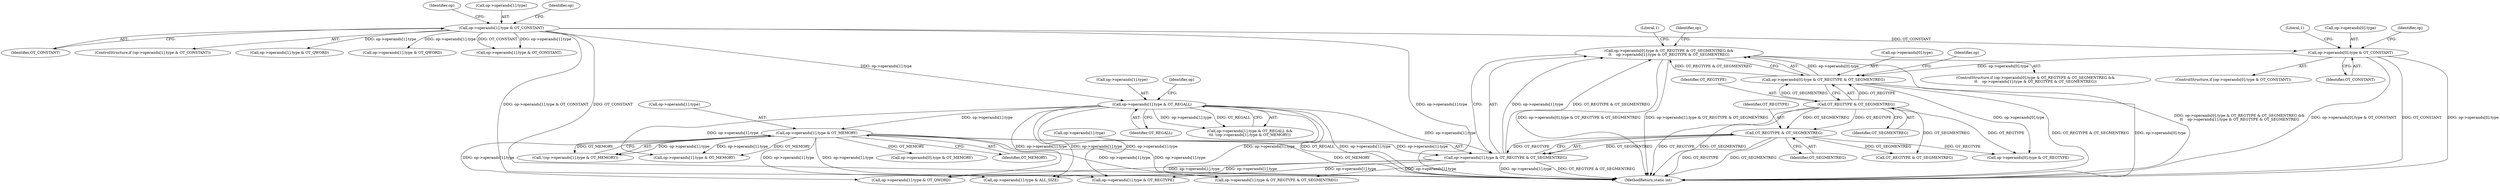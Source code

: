 digraph "0_radare2_f17bfd9f1da05f30f23a4dd05e9d2363e1406948@API" {
"1001289" [label="(Call,op->operands[0].type & OT_REGTYPE & OT_SEGMENTREG &&\n\t\t    op->operands[1].type & OT_REGTYPE & OT_SEGMENTREG)"];
"1001290" [label="(Call,op->operands[0].type & OT_REGTYPE & OT_SEGMENTREG)"];
"1001275" [label="(Call,op->operands[0].type & OT_CONSTANT)"];
"1000132" [label="(Call,op->operands[1].type & OT_CONSTANT)"];
"1001298" [label="(Call,OT_REGTYPE & OT_SEGMENTREG)"];
"1001301" [label="(Call,op->operands[1].type & OT_REGTYPE & OT_SEGMENTREG)"];
"1001264" [label="(Call,op->operands[1].type & OT_MEMORY)"];
"1001254" [label="(Call,op->operands[1].type & OT_REGALL)"];
"1001309" [label="(Call,OT_REGTYPE & OT_SEGMENTREG)"];
"1001291" [label="(Call,op->operands[0].type)"];
"1001275" [label="(Call,op->operands[0].type & OT_CONSTANT)"];
"1003216" [label="(MethodReturn,static int)"];
"1001301" [label="(Call,op->operands[1].type & OT_REGTYPE & OT_SEGMENTREG)"];
"1001255" [label="(Call,op->operands[1].type)"];
"1001311" [label="(Identifier,OT_SEGMENTREG)"];
"1001676" [label="(Call,op->operands[0].type & OT_MEMORY)"];
"1001299" [label="(Identifier,OT_REGTYPE)"];
"1001309" [label="(Call,OT_REGTYPE & OT_SEGMENTREG)"];
"1001528" [label="(Call,op->operands[1].type & OT_REGTYPE & OT_SEGMENTREG)"];
"1001294" [label="(Identifier,op)"];
"1001265" [label="(Call,op->operands[1].type)"];
"1001318" [label="(Call,op->operands[0].type & OT_REGTYPE)"];
"1001262" [label="(Identifier,OT_REGALL)"];
"1001272" [label="(Identifier,OT_MEMORY)"];
"1000140" [label="(Identifier,OT_CONSTANT)"];
"1001287" [label="(Literal,1)"];
"1001300" [label="(Identifier,OT_SEGMENTREG)"];
"1000147" [label="(Identifier,op)"];
"1001253" [label="(Call,op->operands[1].type & OT_REGALL &&\n\t\t\t !(op->operands[1].type & OT_MEMORY))"];
"1001274" [label="(ControlStructure,if (op->operands[0].type & OT_CONSTANT))"];
"1001254" [label="(Call,op->operands[1].type & OT_REGALL)"];
"1000133" [label="(Call,op->operands[1].type)"];
"1000131" [label="(ControlStructure,if (op->operands[1].type & OT_CONSTANT))"];
"1001298" [label="(Call,OT_REGTYPE & OT_SEGMENTREG)"];
"1001315" [label="(Literal,1)"];
"1001264" [label="(Call,op->operands[1].type & OT_MEMORY)"];
"1001276" [label="(Call,op->operands[0].type)"];
"1001263" [label="(Call,!(op->operands[1].type & OT_MEMORY))"];
"1001310" [label="(Identifier,OT_REGTYPE)"];
"1001302" [label="(Call,op->operands[1].type)"];
"1001536" [label="(Call,OT_REGTYPE & OT_SEGMENTREG)"];
"1001288" [label="(ControlStructure,if (op->operands[0].type & OT_REGTYPE & OT_SEGMENTREG &&\n\t\t    op->operands[1].type & OT_REGTYPE & OT_SEGMENTREG))"];
"1000226" [label="(Call,op->operands[1].type & OT_QWORD)"];
"1001988" [label="(Call,op->operands[1].type & OT_MEMORY)"];
"1001290" [label="(Call,op->operands[0].type & OT_REGTYPE & OT_SEGMENTREG)"];
"1000132" [label="(Call,op->operands[1].type & OT_CONSTANT)"];
"1001258" [label="(Identifier,op)"];
"1001322" [label="(Identifier,op)"];
"1001283" [label="(Identifier,OT_CONSTANT)"];
"1000361" [label="(Call,op->operands[1].type & OT_QWORD)"];
"1001305" [label="(Identifier,op)"];
"1001289" [label="(Call,op->operands[0].type & OT_REGTYPE & OT_SEGMENTREG &&\n\t\t    op->operands[1].type & OT_REGTYPE & OT_SEGMENTREG)"];
"1001394" [label="(Call,op->operands[1].type & OT_QWORD)"];
"1001349" [label="(Call,op->operands[1].type & ALL_SIZE)"];
"1000239" [label="(Call,op->operands[1].type & OT_CONSTANT)"];
"1001327" [label="(Call,op->operands[1].type & OT_REGTYPE)"];
"1001268" [label="(Identifier,op)"];
"1001289" -> "1001288"  [label="AST: "];
"1001289" -> "1001290"  [label="CFG: "];
"1001289" -> "1001301"  [label="CFG: "];
"1001290" -> "1001289"  [label="AST: "];
"1001301" -> "1001289"  [label="AST: "];
"1001315" -> "1001289"  [label="CFG: "];
"1001322" -> "1001289"  [label="CFG: "];
"1001289" -> "1003216"  [label="DDG: op->operands[0].type & OT_REGTYPE & OT_SEGMENTREG"];
"1001289" -> "1003216"  [label="DDG: op->operands[1].type & OT_REGTYPE & OT_SEGMENTREG"];
"1001289" -> "1003216"  [label="DDG: op->operands[0].type & OT_REGTYPE & OT_SEGMENTREG &&\n\t\t    op->operands[1].type & OT_REGTYPE & OT_SEGMENTREG"];
"1001290" -> "1001289"  [label="DDG: op->operands[0].type"];
"1001290" -> "1001289"  [label="DDG: OT_REGTYPE & OT_SEGMENTREG"];
"1001301" -> "1001289"  [label="DDG: op->operands[1].type"];
"1001301" -> "1001289"  [label="DDG: OT_REGTYPE & OT_SEGMENTREG"];
"1001290" -> "1001298"  [label="CFG: "];
"1001291" -> "1001290"  [label="AST: "];
"1001298" -> "1001290"  [label="AST: "];
"1001305" -> "1001290"  [label="CFG: "];
"1001290" -> "1003216"  [label="DDG: OT_REGTYPE & OT_SEGMENTREG"];
"1001290" -> "1003216"  [label="DDG: op->operands[0].type"];
"1001275" -> "1001290"  [label="DDG: op->operands[0].type"];
"1001298" -> "1001290"  [label="DDG: OT_REGTYPE"];
"1001298" -> "1001290"  [label="DDG: OT_SEGMENTREG"];
"1001290" -> "1001318"  [label="DDG: op->operands[0].type"];
"1001275" -> "1001274"  [label="AST: "];
"1001275" -> "1001283"  [label="CFG: "];
"1001276" -> "1001275"  [label="AST: "];
"1001283" -> "1001275"  [label="AST: "];
"1001287" -> "1001275"  [label="CFG: "];
"1001294" -> "1001275"  [label="CFG: "];
"1001275" -> "1003216"  [label="DDG: op->operands[0].type & OT_CONSTANT"];
"1001275" -> "1003216"  [label="DDG: OT_CONSTANT"];
"1001275" -> "1003216"  [label="DDG: op->operands[0].type"];
"1000132" -> "1001275"  [label="DDG: OT_CONSTANT"];
"1000132" -> "1000131"  [label="AST: "];
"1000132" -> "1000140"  [label="CFG: "];
"1000133" -> "1000132"  [label="AST: "];
"1000140" -> "1000132"  [label="AST: "];
"1000147" -> "1000132"  [label="CFG: "];
"1001258" -> "1000132"  [label="CFG: "];
"1000132" -> "1003216"  [label="DDG: op->operands[1].type & OT_CONSTANT"];
"1000132" -> "1003216"  [label="DDG: OT_CONSTANT"];
"1000132" -> "1003216"  [label="DDG: op->operands[1].type"];
"1000132" -> "1000226"  [label="DDG: op->operands[1].type"];
"1000132" -> "1000239"  [label="DDG: op->operands[1].type"];
"1000132" -> "1000239"  [label="DDG: OT_CONSTANT"];
"1000132" -> "1000361"  [label="DDG: op->operands[1].type"];
"1000132" -> "1001254"  [label="DDG: op->operands[1].type"];
"1001298" -> "1001300"  [label="CFG: "];
"1001299" -> "1001298"  [label="AST: "];
"1001300" -> "1001298"  [label="AST: "];
"1001298" -> "1003216"  [label="DDG: OT_REGTYPE"];
"1001298" -> "1003216"  [label="DDG: OT_SEGMENTREG"];
"1001298" -> "1001309"  [label="DDG: OT_REGTYPE"];
"1001298" -> "1001309"  [label="DDG: OT_SEGMENTREG"];
"1001298" -> "1001318"  [label="DDG: OT_REGTYPE"];
"1001298" -> "1001536"  [label="DDG: OT_SEGMENTREG"];
"1001301" -> "1001309"  [label="CFG: "];
"1001302" -> "1001301"  [label="AST: "];
"1001309" -> "1001301"  [label="AST: "];
"1001301" -> "1003216"  [label="DDG: op->operands[1].type"];
"1001301" -> "1003216"  [label="DDG: OT_REGTYPE & OT_SEGMENTREG"];
"1001264" -> "1001301"  [label="DDG: op->operands[1].type"];
"1001254" -> "1001301"  [label="DDG: op->operands[1].type"];
"1001309" -> "1001301"  [label="DDG: OT_REGTYPE"];
"1001309" -> "1001301"  [label="DDG: OT_SEGMENTREG"];
"1001301" -> "1001327"  [label="DDG: op->operands[1].type"];
"1001301" -> "1001349"  [label="DDG: op->operands[1].type"];
"1001301" -> "1001394"  [label="DDG: op->operands[1].type"];
"1001301" -> "1001528"  [label="DDG: op->operands[1].type"];
"1001264" -> "1001263"  [label="AST: "];
"1001264" -> "1001272"  [label="CFG: "];
"1001265" -> "1001264"  [label="AST: "];
"1001272" -> "1001264"  [label="AST: "];
"1001263" -> "1001264"  [label="CFG: "];
"1001264" -> "1003216"  [label="DDG: op->operands[1].type"];
"1001264" -> "1003216"  [label="DDG: OT_MEMORY"];
"1001264" -> "1001263"  [label="DDG: op->operands[1].type"];
"1001264" -> "1001263"  [label="DDG: OT_MEMORY"];
"1001254" -> "1001264"  [label="DDG: op->operands[1].type"];
"1001264" -> "1001327"  [label="DDG: op->operands[1].type"];
"1001264" -> "1001349"  [label="DDG: op->operands[1].type"];
"1001264" -> "1001394"  [label="DDG: op->operands[1].type"];
"1001264" -> "1001528"  [label="DDG: op->operands[1].type"];
"1001264" -> "1001676"  [label="DDG: OT_MEMORY"];
"1001264" -> "1001988"  [label="DDG: op->operands[1].type"];
"1001264" -> "1001988"  [label="DDG: OT_MEMORY"];
"1001254" -> "1001253"  [label="AST: "];
"1001254" -> "1001262"  [label="CFG: "];
"1001255" -> "1001254"  [label="AST: "];
"1001262" -> "1001254"  [label="AST: "];
"1001268" -> "1001254"  [label="CFG: "];
"1001253" -> "1001254"  [label="CFG: "];
"1001254" -> "1003216"  [label="DDG: OT_REGALL"];
"1001254" -> "1003216"  [label="DDG: op->operands[1].type"];
"1001254" -> "1001253"  [label="DDG: op->operands[1].type"];
"1001254" -> "1001253"  [label="DDG: OT_REGALL"];
"1001254" -> "1001327"  [label="DDG: op->operands[1].type"];
"1001254" -> "1001349"  [label="DDG: op->operands[1].type"];
"1001254" -> "1001394"  [label="DDG: op->operands[1].type"];
"1001254" -> "1001528"  [label="DDG: op->operands[1].type"];
"1001254" -> "1001988"  [label="DDG: op->operands[1].type"];
"1001309" -> "1001311"  [label="CFG: "];
"1001310" -> "1001309"  [label="AST: "];
"1001311" -> "1001309"  [label="AST: "];
"1001309" -> "1003216"  [label="DDG: OT_SEGMENTREG"];
"1001309" -> "1003216"  [label="DDG: OT_REGTYPE"];
"1001309" -> "1001318"  [label="DDG: OT_REGTYPE"];
"1001309" -> "1001536"  [label="DDG: OT_SEGMENTREG"];
}
